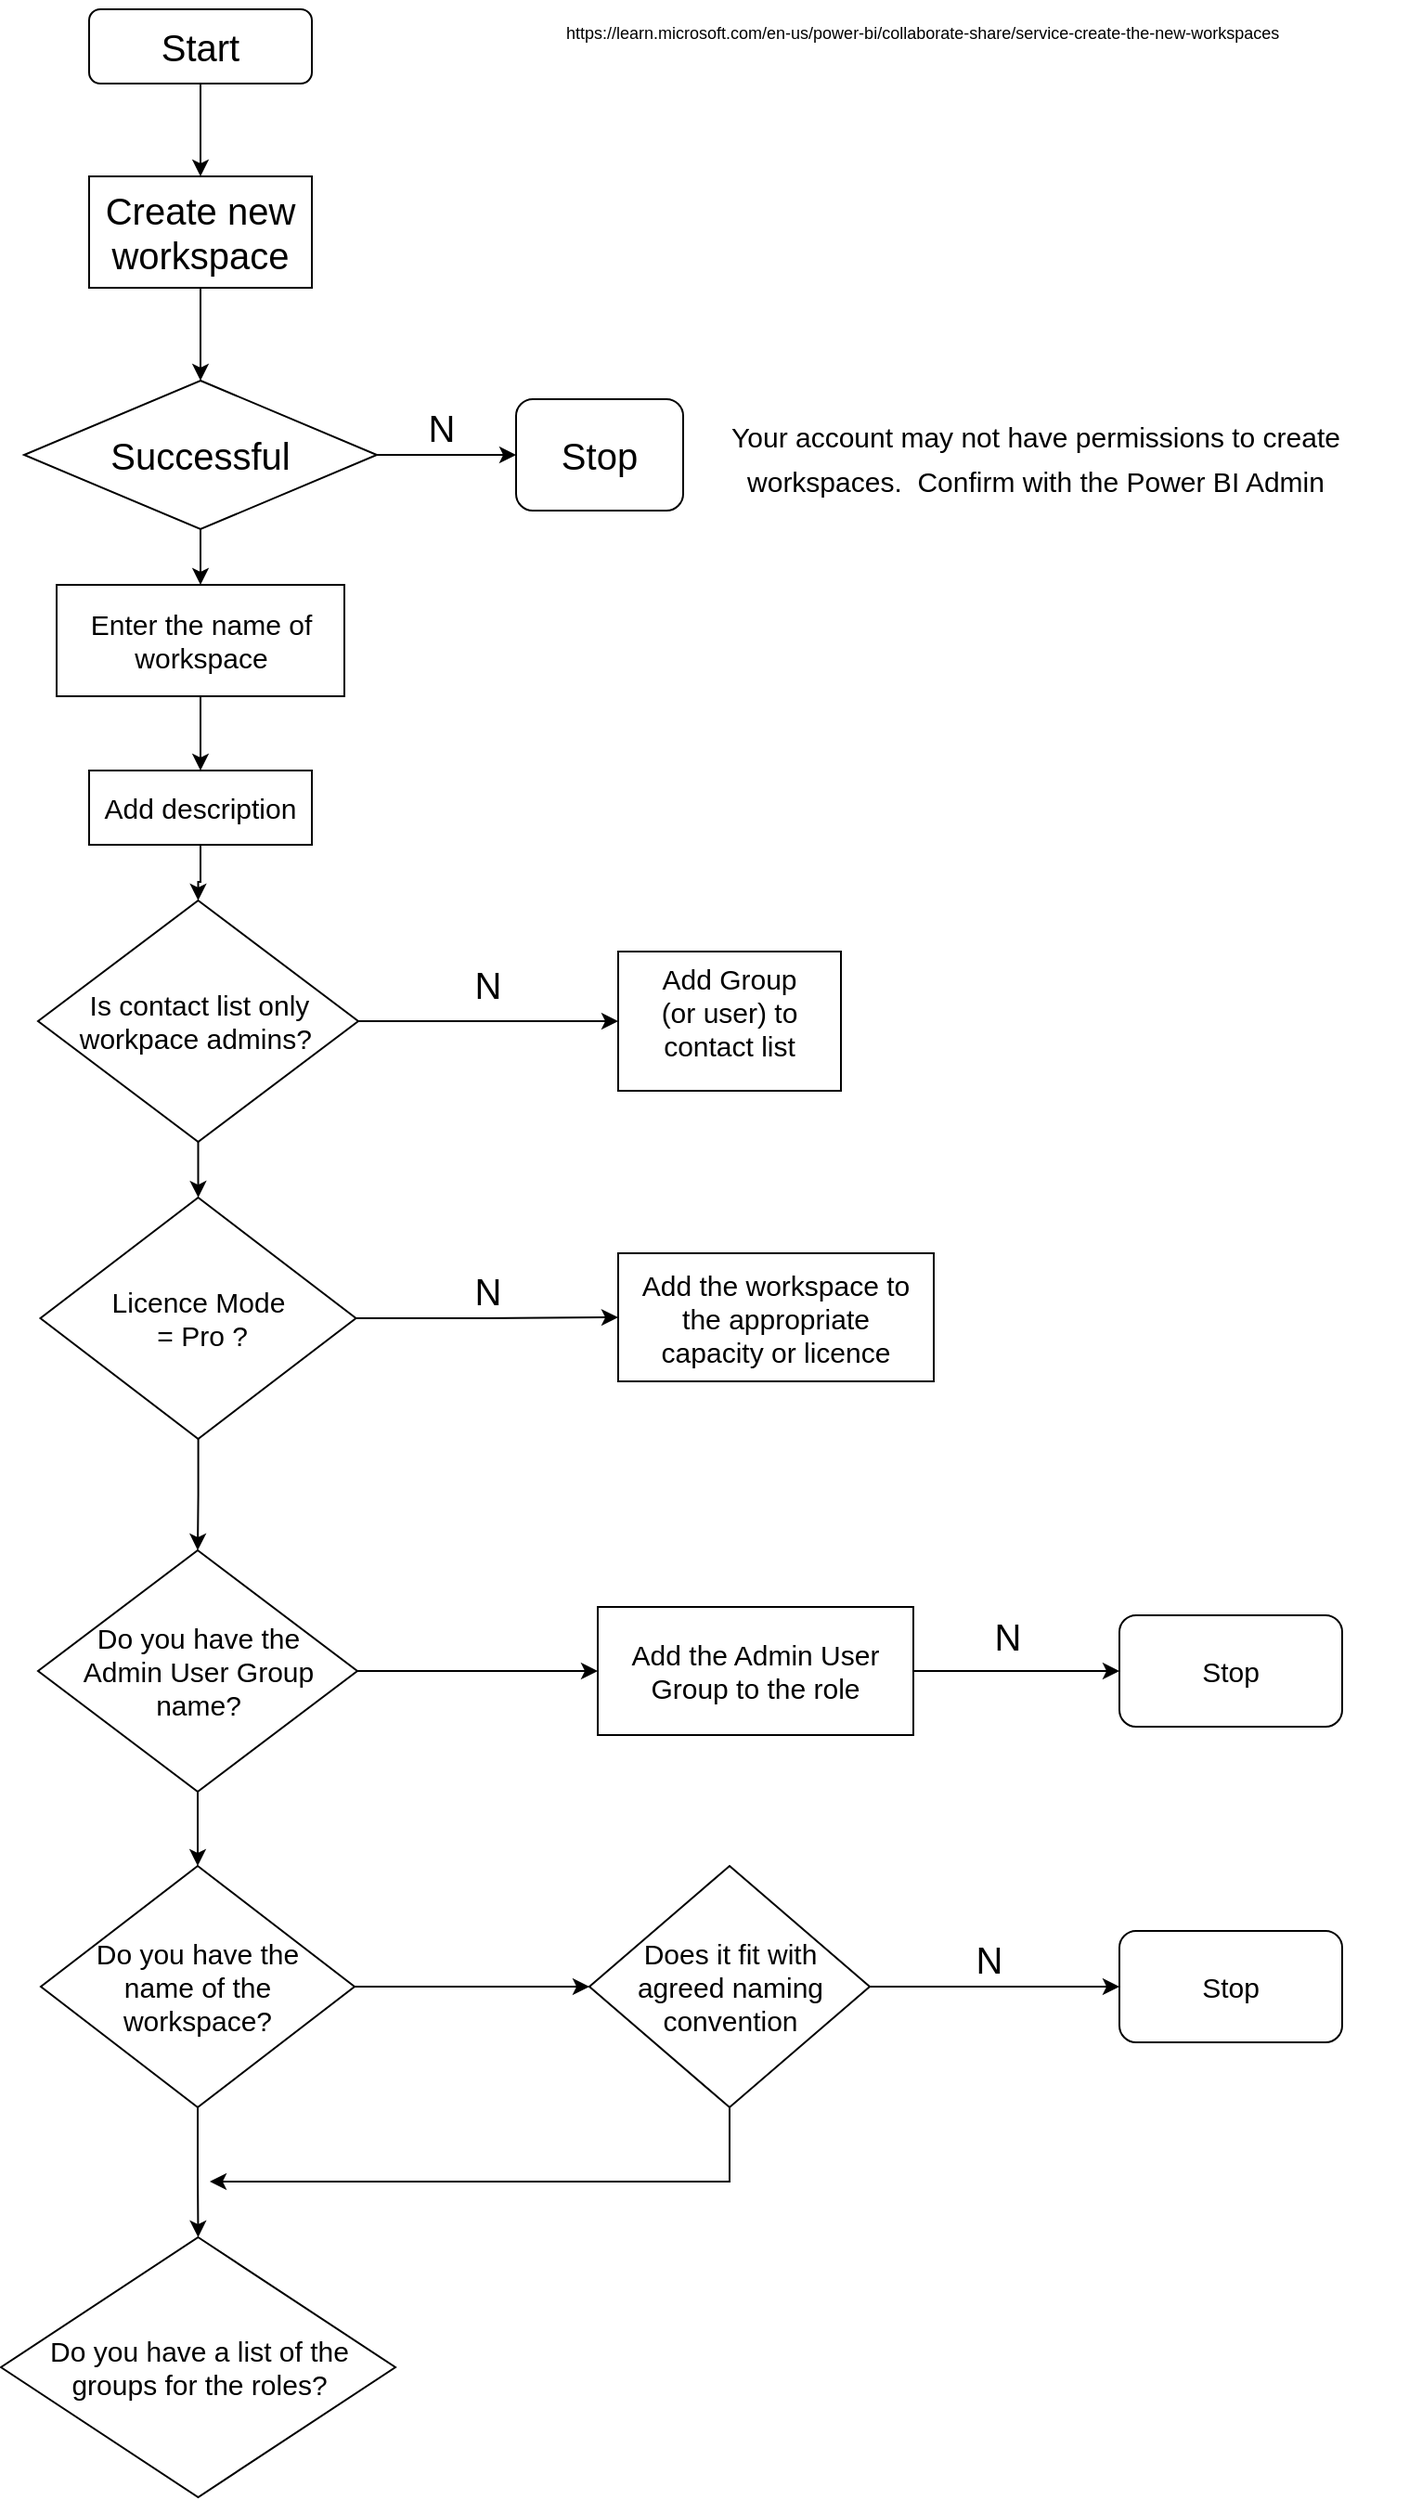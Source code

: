 <mxfile version="21.2.1" type="device">
  <diagram name="Page-1" id="52a04d89-c75d-2922-d76d-85b35f80e030">
    <mxGraphModel dx="1418" dy="820" grid="1" gridSize="10" guides="1" tooltips="1" connect="1" arrows="1" fold="1" page="1" pageScale="1" pageWidth="827" pageHeight="1169" background="none" math="0" shadow="0">
      <root>
        <mxCell id="0" />
        <mxCell id="1" parent="0" />
        <mxCell id="6jifp7Oea2Hbc_1OkseK-1" value="&lt;font style=&quot;font-size: 20px;&quot;&gt;Start&lt;/font&gt;" style="rounded=1;whiteSpace=wrap;html=1;" parent="1" vertex="1">
          <mxGeometry x="55" y="20" width="120" height="40" as="geometry" />
        </mxCell>
        <mxCell id="6jifp7Oea2Hbc_1OkseK-5" value="" style="edgeStyle=orthogonalEdgeStyle;rounded=0;orthogonalLoop=1;jettySize=auto;html=1;fontSize=20;" parent="1" source="6jifp7Oea2Hbc_1OkseK-2" target="6jifp7Oea2Hbc_1OkseK-4" edge="1">
          <mxGeometry relative="1" as="geometry" />
        </mxCell>
        <mxCell id="6jifp7Oea2Hbc_1OkseK-2" value="Create new workspace" style="rounded=0;whiteSpace=wrap;html=1;fontSize=20;" parent="1" vertex="1">
          <mxGeometry x="55" y="110" width="120" height="60" as="geometry" />
        </mxCell>
        <mxCell id="6jifp7Oea2Hbc_1OkseK-3" value="" style="endArrow=classic;html=1;rounded=0;fontSize=20;exitX=0.5;exitY=1;exitDx=0;exitDy=0;entryX=0.5;entryY=0;entryDx=0;entryDy=0;" parent="1" source="6jifp7Oea2Hbc_1OkseK-1" target="6jifp7Oea2Hbc_1OkseK-2" edge="1">
          <mxGeometry width="50" height="50" relative="1" as="geometry">
            <mxPoint x="415" y="450" as="sourcePoint" />
            <mxPoint x="465" y="400" as="targetPoint" />
          </mxGeometry>
        </mxCell>
        <mxCell id="6jifp7Oea2Hbc_1OkseK-7" style="edgeStyle=orthogonalEdgeStyle;rounded=0;orthogonalLoop=1;jettySize=auto;html=1;entryX=0;entryY=0.5;entryDx=0;entryDy=0;fontSize=20;" parent="1" source="6jifp7Oea2Hbc_1OkseK-4" target="6jifp7Oea2Hbc_1OkseK-6" edge="1">
          <mxGeometry relative="1" as="geometry" />
        </mxCell>
        <mxCell id="6jifp7Oea2Hbc_1OkseK-14" value="" style="edgeStyle=orthogonalEdgeStyle;rounded=0;orthogonalLoop=1;jettySize=auto;html=1;fontSize=15;" parent="1" source="6jifp7Oea2Hbc_1OkseK-4" target="6jifp7Oea2Hbc_1OkseK-13" edge="1">
          <mxGeometry relative="1" as="geometry" />
        </mxCell>
        <mxCell id="6jifp7Oea2Hbc_1OkseK-4" value="Successful" style="rhombus;whiteSpace=wrap;html=1;fontSize=20;" parent="1" vertex="1">
          <mxGeometry x="20" y="220" width="190" height="80" as="geometry" />
        </mxCell>
        <mxCell id="6jifp7Oea2Hbc_1OkseK-6" value="Stop" style="rounded=1;whiteSpace=wrap;html=1;fontSize=20;" parent="1" vertex="1">
          <mxGeometry x="285" y="230" width="90" height="60" as="geometry" />
        </mxCell>
        <mxCell id="6jifp7Oea2Hbc_1OkseK-8" value="N" style="text;html=1;strokeColor=none;fillColor=none;align=center;verticalAlign=middle;whiteSpace=wrap;rounded=0;fontSize=20;" parent="1" vertex="1">
          <mxGeometry x="215" y="230" width="60" height="30" as="geometry" />
        </mxCell>
        <mxCell id="6jifp7Oea2Hbc_1OkseK-10" value="&lt;font style=&quot;font-size: 15px;&quot;&gt;Your account may not have permissions to create workspaces.&amp;nbsp; Confirm with the Power BI Admin&lt;/font&gt;" style="text;html=1;strokeColor=none;fillColor=none;align=center;verticalAlign=middle;whiteSpace=wrap;rounded=0;fontSize=20;" parent="1" vertex="1">
          <mxGeometry x="390" y="245" width="350" height="30" as="geometry" />
        </mxCell>
        <mxCell id="6jifp7Oea2Hbc_1OkseK-11" style="edgeStyle=orthogonalEdgeStyle;rounded=0;orthogonalLoop=1;jettySize=auto;html=1;exitX=0.5;exitY=1;exitDx=0;exitDy=0;fontSize=15;" parent="1" source="6jifp7Oea2Hbc_1OkseK-10" target="6jifp7Oea2Hbc_1OkseK-10" edge="1">
          <mxGeometry relative="1" as="geometry" />
        </mxCell>
        <mxCell id="6jifp7Oea2Hbc_1OkseK-17" value="" style="edgeStyle=orthogonalEdgeStyle;rounded=0;orthogonalLoop=1;jettySize=auto;html=1;fontSize=15;" parent="1" source="6jifp7Oea2Hbc_1OkseK-13" target="6jifp7Oea2Hbc_1OkseK-16" edge="1">
          <mxGeometry relative="1" as="geometry" />
        </mxCell>
        <mxCell id="6jifp7Oea2Hbc_1OkseK-13" value="Enter the name of workspace" style="whiteSpace=wrap;html=1;fontSize=15;" parent="1" vertex="1">
          <mxGeometry x="37.5" y="330" width="155" height="60" as="geometry" />
        </mxCell>
        <mxCell id="6jifp7Oea2Hbc_1OkseK-20" value="" style="edgeStyle=orthogonalEdgeStyle;rounded=0;orthogonalLoop=1;jettySize=auto;html=1;fontSize=15;" parent="1" source="6jifp7Oea2Hbc_1OkseK-16" target="6jifp7Oea2Hbc_1OkseK-19" edge="1">
          <mxGeometry relative="1" as="geometry" />
        </mxCell>
        <mxCell id="6jifp7Oea2Hbc_1OkseK-16" value="Add description" style="whiteSpace=wrap;html=1;fontSize=15;" parent="1" vertex="1">
          <mxGeometry x="55" y="430" width="120" height="40" as="geometry" />
        </mxCell>
        <mxCell id="6jifp7Oea2Hbc_1OkseK-22" value="" style="edgeStyle=orthogonalEdgeStyle;rounded=0;orthogonalLoop=1;jettySize=auto;html=1;fontSize=15;" parent="1" source="6jifp7Oea2Hbc_1OkseK-19" target="6jifp7Oea2Hbc_1OkseK-21" edge="1">
          <mxGeometry relative="1" as="geometry" />
        </mxCell>
        <mxCell id="6jifp7Oea2Hbc_1OkseK-26" value="" style="edgeStyle=orthogonalEdgeStyle;rounded=0;orthogonalLoop=1;jettySize=auto;html=1;fontSize=9;" parent="1" source="6jifp7Oea2Hbc_1OkseK-19" target="6jifp7Oea2Hbc_1OkseK-27" edge="1">
          <mxGeometry relative="1" as="geometry">
            <mxPoint x="113.8" y="680" as="targetPoint" />
          </mxGeometry>
        </mxCell>
        <mxCell id="6jifp7Oea2Hbc_1OkseK-19" value="Is contact list only workpace admins?&amp;nbsp;" style="rhombus;fontSize=15;horizontal=1;whiteSpace=wrap;html=1;spacingLeft=20;spacingRight=20;spacingBottom=10;spacingTop=10;" parent="1" vertex="1">
          <mxGeometry x="27.5" y="500" width="172.5" height="130" as="geometry" />
        </mxCell>
        <mxCell id="6jifp7Oea2Hbc_1OkseK-21" value="Add Group (or user) to contact list" style="whiteSpace=wrap;html=1;fontSize=15;spacingLeft=20;spacingRight=20;spacingBottom=10;" parent="1" vertex="1">
          <mxGeometry x="340" y="527.5" width="120" height="75" as="geometry" />
        </mxCell>
        <UserObject label="&lt;font style=&quot;font-size: 9px;&quot;&gt;https://learn.microsoft.com/en-us/power-bi/collaborate-share/service-create-the-new-workspaces&lt;/font&gt;" link="https://learn.microsoft.com/en-us/power-bi/collaborate-share/service-create-the-new-workspaces" id="6jifp7Oea2Hbc_1OkseK-23">
          <mxCell style="text;whiteSpace=wrap;html=1;fontSize=15;" parent="1" vertex="1">
            <mxGeometry x="310" y="15" width="455" height="35" as="geometry" />
          </mxCell>
        </UserObject>
        <mxCell id="6jifp7Oea2Hbc_1OkseK-24" value="N" style="text;html=1;strokeColor=none;fillColor=none;align=center;verticalAlign=middle;whiteSpace=wrap;rounded=0;fontSize=20;" parent="1" vertex="1">
          <mxGeometry x="240" y="530" width="60" height="30" as="geometry" />
        </mxCell>
        <mxCell id="6jifp7Oea2Hbc_1OkseK-29" value="" style="edgeStyle=orthogonalEdgeStyle;rounded=0;orthogonalLoop=1;jettySize=auto;html=1;fontSize=9;" parent="1" source="6jifp7Oea2Hbc_1OkseK-27" target="6jifp7Oea2Hbc_1OkseK-28" edge="1">
          <mxGeometry relative="1" as="geometry" />
        </mxCell>
        <mxCell id="StZpnB7S_fQV0d-tLkyQ-2" style="edgeStyle=orthogonalEdgeStyle;rounded=0;orthogonalLoop=1;jettySize=auto;html=1;entryX=0.5;entryY=0;entryDx=0;entryDy=0;fontSize=15;" parent="1" source="6jifp7Oea2Hbc_1OkseK-27" target="StZpnB7S_fQV0d-tLkyQ-1" edge="1">
          <mxGeometry relative="1" as="geometry" />
        </mxCell>
        <mxCell id="6jifp7Oea2Hbc_1OkseK-27" value="&lt;span style=&quot;font-size: 15px;&quot;&gt;Licence Mode&lt;br&gt;&amp;nbsp;= Pro ?&lt;/span&gt;" style="rhombus;whiteSpace=wrap;html=1;fontSize=9;spacingTop=10;spacingLeft=10;spacingBottom=10;spacingRight=10;" parent="1" vertex="1">
          <mxGeometry x="28.75" y="660" width="170" height="130" as="geometry" />
        </mxCell>
        <mxCell id="6jifp7Oea2Hbc_1OkseK-28" value="Add the workspace to the appropriate capacity or licence" style="whiteSpace=wrap;html=1;fontSize=15;spacingTop=10;spacingLeft=10;spacingBottom=10;spacingRight=10;" parent="1" vertex="1">
          <mxGeometry x="340" y="690" width="170" height="69" as="geometry" />
        </mxCell>
        <mxCell id="6jifp7Oea2Hbc_1OkseK-30" value="N" style="text;html=1;strokeColor=none;fillColor=none;align=center;verticalAlign=middle;whiteSpace=wrap;rounded=0;fontSize=20;" parent="1" vertex="1">
          <mxGeometry x="240" y="695" width="60" height="30" as="geometry" />
        </mxCell>
        <mxCell id="StZpnB7S_fQV0d-tLkyQ-5" style="edgeStyle=orthogonalEdgeStyle;rounded=0;orthogonalLoop=1;jettySize=auto;html=1;entryX=0;entryY=0.5;entryDx=0;entryDy=0;fontSize=15;" parent="1" source="StZpnB7S_fQV0d-tLkyQ-1" target="StZpnB7S_fQV0d-tLkyQ-4" edge="1">
          <mxGeometry relative="1" as="geometry" />
        </mxCell>
        <mxCell id="StZpnB7S_fQV0d-tLkyQ-7" style="edgeStyle=orthogonalEdgeStyle;rounded=0;orthogonalLoop=1;jettySize=auto;html=1;entryX=0.5;entryY=0;entryDx=0;entryDy=0;fontSize=15;" parent="1" source="StZpnB7S_fQV0d-tLkyQ-1" target="StZpnB7S_fQV0d-tLkyQ-6" edge="1">
          <mxGeometry relative="1" as="geometry" />
        </mxCell>
        <mxCell id="StZpnB7S_fQV0d-tLkyQ-1" value="&lt;span style=&quot;font-size: 15px;&quot;&gt;Do you have the Admin User Group name?&lt;/span&gt;" style="rhombus;whiteSpace=wrap;html=1;fontSize=9;spacingTop=10;spacingLeft=10;spacingBottom=10;spacingRight=10;" parent="1" vertex="1">
          <mxGeometry x="27.5" y="850" width="172" height="130" as="geometry" />
        </mxCell>
        <mxCell id="StZpnB7S_fQV0d-tLkyQ-17" style="edgeStyle=orthogonalEdgeStyle;rounded=0;orthogonalLoop=1;jettySize=auto;html=1;entryX=0;entryY=0.5;entryDx=0;entryDy=0;fontSize=15;" parent="1" source="StZpnB7S_fQV0d-tLkyQ-4" target="StZpnB7S_fQV0d-tLkyQ-15" edge="1">
          <mxGeometry relative="1" as="geometry" />
        </mxCell>
        <mxCell id="StZpnB7S_fQV0d-tLkyQ-4" value="Add the Admin User Group to the role" style="whiteSpace=wrap;html=1;fontSize=15;spacingTop=10;spacingLeft=10;spacingBottom=10;spacingRight=10;" parent="1" vertex="1">
          <mxGeometry x="329" y="880.5" width="170" height="69" as="geometry" />
        </mxCell>
        <mxCell id="StZpnB7S_fQV0d-tLkyQ-10" style="edgeStyle=orthogonalEdgeStyle;rounded=0;orthogonalLoop=1;jettySize=auto;html=1;entryX=0.5;entryY=0;entryDx=0;entryDy=0;fontSize=15;" parent="1" source="StZpnB7S_fQV0d-tLkyQ-6" target="StZpnB7S_fQV0d-tLkyQ-9" edge="1">
          <mxGeometry relative="1" as="geometry" />
        </mxCell>
        <mxCell id="StZpnB7S_fQV0d-tLkyQ-11" style="edgeStyle=orthogonalEdgeStyle;rounded=0;orthogonalLoop=1;jettySize=auto;html=1;fontSize=15;entryX=0;entryY=0.5;entryDx=0;entryDy=0;" parent="1" source="StZpnB7S_fQV0d-tLkyQ-6" target="StZpnB7S_fQV0d-tLkyQ-8" edge="1">
          <mxGeometry relative="1" as="geometry">
            <mxPoint x="320" y="1085" as="targetPoint" />
          </mxGeometry>
        </mxCell>
        <mxCell id="StZpnB7S_fQV0d-tLkyQ-6" value="&lt;span style=&quot;font-size: 15px;&quot;&gt;Do you have the name of the workspace?&lt;/span&gt;" style="rhombus;whiteSpace=wrap;html=1;fontSize=9;spacingTop=10;spacingLeft=10;spacingBottom=10;spacingRight=10;" parent="1" vertex="1">
          <mxGeometry x="29" y="1020" width="169" height="130" as="geometry" />
        </mxCell>
        <mxCell id="StZpnB7S_fQV0d-tLkyQ-13" style="edgeStyle=orthogonalEdgeStyle;rounded=0;orthogonalLoop=1;jettySize=auto;html=1;entryX=0;entryY=0.5;entryDx=0;entryDy=0;fontSize=15;" parent="1" source="StZpnB7S_fQV0d-tLkyQ-8" target="StZpnB7S_fQV0d-tLkyQ-12" edge="1">
          <mxGeometry relative="1" as="geometry" />
        </mxCell>
        <mxCell id="StZpnB7S_fQV0d-tLkyQ-19" style="edgeStyle=orthogonalEdgeStyle;rounded=0;orthogonalLoop=1;jettySize=auto;html=1;fontSize=15;" parent="1" source="StZpnB7S_fQV0d-tLkyQ-8" edge="1">
          <mxGeometry relative="1" as="geometry">
            <mxPoint x="120" y="1190" as="targetPoint" />
            <Array as="points">
              <mxPoint x="400" y="1190" />
            </Array>
          </mxGeometry>
        </mxCell>
        <mxCell id="StZpnB7S_fQV0d-tLkyQ-8" value="&lt;span style=&quot;font-size: 15px;&quot;&gt;Does it fit with agreed naming convention&lt;/span&gt;" style="rhombus;whiteSpace=wrap;html=1;fontSize=9;spacingTop=10;spacingLeft=10;spacingBottom=10;spacingRight=10;" parent="1" vertex="1">
          <mxGeometry x="324.5" y="1020" width="151" height="130" as="geometry" />
        </mxCell>
        <mxCell id="StZpnB7S_fQV0d-tLkyQ-9" value="&lt;span style=&quot;font-size: 15px;&quot;&gt;Do you have a list of the groups for the roles?&lt;/span&gt;" style="rhombus;whiteSpace=wrap;html=1;fontSize=9;spacingTop=10;spacingLeft=10;spacingBottom=10;spacingRight=10;" parent="1" vertex="1">
          <mxGeometry x="7.5" y="1220" width="212.5" height="140" as="geometry" />
        </mxCell>
        <mxCell id="StZpnB7S_fQV0d-tLkyQ-12" value="Stop" style="rounded=1;whiteSpace=wrap;html=1;fontSize=15;" parent="1" vertex="1">
          <mxGeometry x="610" y="1055" width="120" height="60" as="geometry" />
        </mxCell>
        <mxCell id="StZpnB7S_fQV0d-tLkyQ-14" value="N" style="text;html=1;strokeColor=none;fillColor=none;align=center;verticalAlign=middle;whiteSpace=wrap;rounded=0;fontSize=20;" parent="1" vertex="1">
          <mxGeometry x="510" y="1055" width="60" height="30" as="geometry" />
        </mxCell>
        <mxCell id="StZpnB7S_fQV0d-tLkyQ-15" value="Stop" style="rounded=1;whiteSpace=wrap;html=1;fontSize=15;" parent="1" vertex="1">
          <mxGeometry x="610" y="885" width="120" height="60" as="geometry" />
        </mxCell>
        <mxCell id="StZpnB7S_fQV0d-tLkyQ-16" value="N" style="text;html=1;strokeColor=none;fillColor=none;align=center;verticalAlign=middle;whiteSpace=wrap;rounded=0;fontSize=20;" parent="1" vertex="1">
          <mxGeometry x="520" y="880.5" width="60" height="30" as="geometry" />
        </mxCell>
      </root>
    </mxGraphModel>
  </diagram>
</mxfile>
